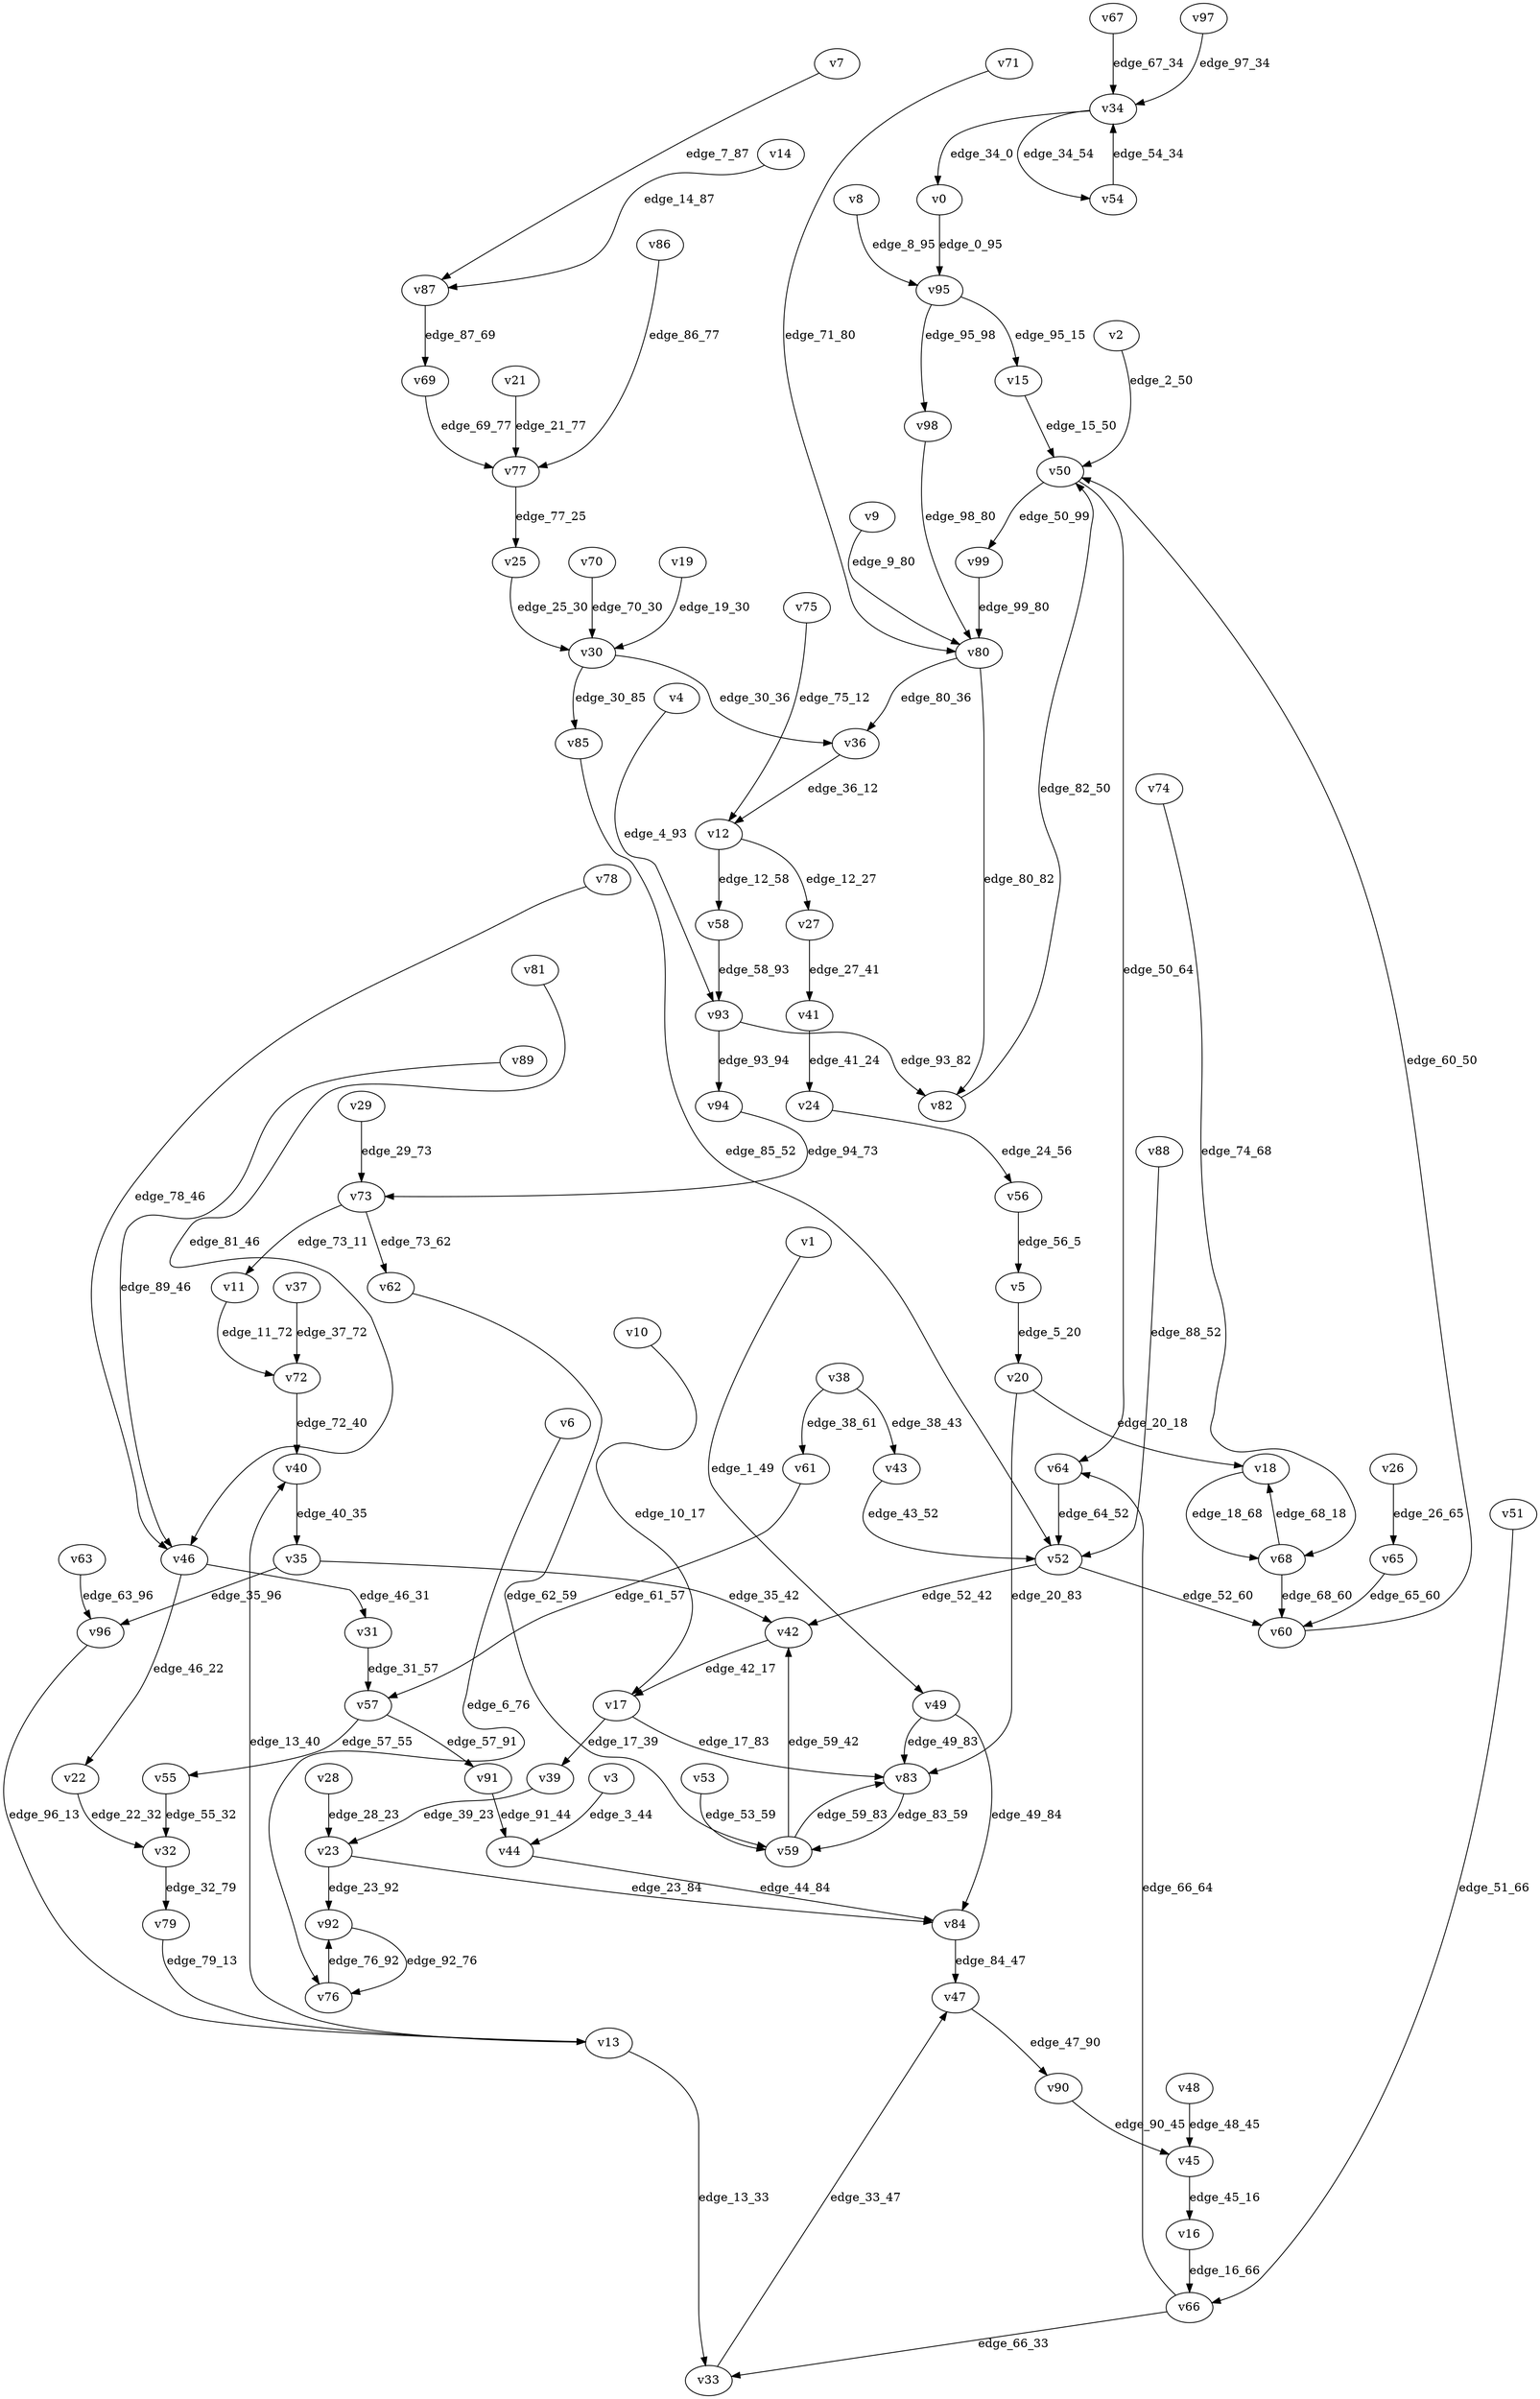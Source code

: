 digraph G {
    // Stochastic discounted game

    v0 [name="v0", player=0];
    v1 [name="v1", player=0];
    v2 [name="v2", player=0];
    v3 [name="v3", player=1];
    v4 [name="v4", player=0];
    v5 [name="v5", player=0];
    v6 [name="v6", player=1];
    v7 [name="v7", player=0];
    v8 [name="v8", player=1];
    v9 [name="v9", player=1];
    v10 [name="v10", player=0];
    v11 [name="v11", player=0];
    v12 [name="v12", player=-1];
    v13 [name="v13", player=-1];
    v14 [name="v14", player=1];
    v15 [name="v15", player=1];
    v16 [name="v16", player=1];
    v17 [name="v17", player=-1];
    v18 [name="v18", player=0];
    v19 [name="v19", player=1];
    v20 [name="v20", player=-1];
    v21 [name="v21", player=1];
    v22 [name="v22", player=1];
    v23 [name="v23", player=-1];
    v24 [name="v24", player=0];
    v25 [name="v25", player=1];
    v26 [name="v26", player=0];
    v27 [name="v27", player=1];
    v28 [name="v28", player=0];
    v29 [name="v29", player=1];
    v30 [name="v30", player=-1];
    v31 [name="v31", player=1];
    v32 [name="v32", player=-1];
    v33 [name="v33", player=0];
    v34 [name="v34", player=-1];
    v35 [name="v35", player=-1];
    v36 [name="v36", player=1];
    v37 [name="v37", player=1];
    v38 [name="v38", player=-1];
    v39 [name="v39", player=1];
    v40 [name="v40", player=0];
    v41 [name="v41", player=-1];
    v42 [name="v42", player=0];
    v43 [name="v43", player=0];
    v44 [name="v44", player=-1];
    v45 [name="v45", player=-1];
    v46 [name="v46", player=-1];
    v47 [name="v47", player=-1];
    v48 [name="v48", player=0];
    v49 [name="v49", player=-1];
    v50 [name="v50", player=-1];
    v51 [name="v51", player=0];
    v52 [name="v52", player=-1];
    v53 [name="v53", player=0];
    v54 [name="v54", player=0];
    v55 [name="v55", player=1];
    v56 [name="v56", player=-1];
    v57 [name="v57", player=-1];
    v58 [name="v58", player=0];
    v59 [name="v59", player=-1];
    v60 [name="v60", player=1];
    v61 [name="v61", player=0];
    v62 [name="v62", player=0];
    v63 [name="v63", player=-1];
    v64 [name="v64", player=1];
    v65 [name="v65", player=-1];
    v66 [name="v66", player=-1];
    v67 [name="v67", player=1];
    v68 [name="v68", player=-1];
    v69 [name="v69", player=0];
    v70 [name="v70", player=1];
    v71 [name="v71", player=0];
    v72 [name="v72", player=-1];
    v73 [name="v73", player=-1];
    v74 [name="v74", player=1];
    v75 [name="v75", player=1];
    v76 [name="v76", player=-1];
    v77 [name="v77", player=-1];
    v78 [name="v78", player=0];
    v79 [name="v79", player=1];
    v80 [name="v80", player=-1];
    v81 [name="v81", player=1];
    v82 [name="v82", player=0];
    v83 [name="v83", player=1];
    v84 [name="v84", player=1];
    v85 [name="v85", player=0];
    v86 [name="v86", player=0];
    v87 [name="v87", player=-1];
    v88 [name="v88", player=1];
    v89 [name="v89", player=1];
    v90 [name="v90", player=0];
    v91 [name="v91", player=1];
    v92 [name="v92", player=1];
    v93 [name="v93", player=-1];
    v94 [name="v94", player=1];
    v95 [name="v95", player=-1];
    v96 [name="v96", player=1];
    v97 [name="v97", player=0];
    v98 [name="v98", player=0];
    v99 [name="v99", player=0];

    v0 -> v95 [label="edge_0_95", weight=5.576213, discount=0.611153];
    v1 -> v49 [label="edge_1_49", weight=-0.714118, discount=0.486688];
    v2 -> v50 [label="edge_2_50", weight=-3.104474, discount=0.159316];
    v3 -> v44 [label="edge_3_44", weight=2.465236, discount=0.362675];
    v4 -> v93 [label="edge_4_93", weight=-3.030305, discount=0.520935];
    v5 -> v20 [label="edge_5_20", weight=1.733980, discount=0.590478];
    v6 -> v76 [label="edge_6_76", weight=-2.300180, discount=0.861819];
    v7 -> v87 [label="edge_7_87", weight=-1.156249, discount=0.155038];
    v8 -> v95 [label="edge_8_95", weight=3.536331, discount=0.119064];
    v9 -> v80 [label="edge_9_80", weight=-4.152076, discount=0.694783];
    v10 -> v17 [label="edge_10_17", weight=-4.132313, discount=0.497067];
    v11 -> v72 [label="edge_11_72", weight=0.025716, discount=0.288441];
    v12 -> v58 [label="edge_12_58", probability=0.459325];
    v12 -> v27 [label="edge_12_27", probability=0.540675];
    v13 -> v40 [label="edge_13_40", probability=0.529376];
    v13 -> v33 [label="edge_13_33", probability=0.470624];
    v14 -> v87 [label="edge_14_87", weight=-3.070390, discount=0.517322];
    v15 -> v50 [label="edge_15_50", weight=-2.928599, discount=0.240909];
    v16 -> v66 [label="edge_16_66", weight=8.601770, discount=0.688818];
    v17 -> v39 [label="edge_17_39", probability=0.652290];
    v17 -> v83 [label="edge_17_83", probability=0.347710];
    v18 -> v68 [label="edge_18_68", weight=-3.268469, discount=0.633766];
    v19 -> v30 [label="edge_19_30", weight=4.897602, discount=0.510285];
    v20 -> v83 [label="edge_20_83", probability=0.349619];
    v20 -> v18 [label="edge_20_18", probability=0.650381];
    v21 -> v77 [label="edge_21_77", weight=6.177815, discount=0.668423];
    v22 -> v32 [label="edge_22_32", weight=6.461065, discount=0.813585];
    v23 -> v92 [label="edge_23_92", probability=0.482328];
    v23 -> v84 [label="edge_23_84", probability=0.517672];
    v24 -> v56 [label="edge_24_56", weight=0.522682, discount=0.785347];
    v25 -> v30 [label="edge_25_30", weight=0.867599, discount=0.189172];
    v26 -> v65 [label="edge_26_65", weight=5.174628, discount=0.259516];
    v27 -> v41 [label="edge_27_41", weight=-8.634659, discount=0.276592];
    v28 -> v23 [label="edge_28_23", weight=3.883125, discount=0.290271];
    v29 -> v73 [label="edge_29_73", weight=2.264255, discount=0.490453];
    v30 -> v85 [label="edge_30_85", probability=0.336267];
    v30 -> v36 [label="edge_30_36", probability=0.663733];
    v31 -> v57 [label="edge_31_57", weight=2.098499, discount=0.874137];
    v32 -> v79 [label="edge_32_79", probability=1.000000];
    v33 -> v47 [label="edge_33_47", weight=-9.880121, discount=0.465852];
    v34 -> v54 [label="edge_34_54", probability=0.446187];
    v34 -> v0 [label="edge_34_0", probability=0.553813];
    v35 -> v42 [label="edge_35_42", probability=0.539609];
    v35 -> v96 [label="edge_35_96", probability=0.460391];
    v36 -> v12 [label="edge_36_12", weight=0.339002, discount=0.873680];
    v37 -> v72 [label="edge_37_72", weight=7.251165, discount=0.471142];
    v38 -> v61 [label="edge_38_61", probability=0.548876];
    v38 -> v43 [label="edge_38_43", probability=0.451124];
    v39 -> v23 [label="edge_39_23", weight=-4.151993, discount=0.744319];
    v40 -> v35 [label="edge_40_35", weight=9.562610, discount=0.608723];
    v41 -> v24 [label="edge_41_24", probability=1.000000];
    v42 -> v17 [label="edge_42_17", weight=-4.078182, discount=0.285320];
    v43 -> v52 [label="edge_43_52", weight=-2.746897, discount=0.856841];
    v44 -> v84 [label="edge_44_84", probability=1.000000];
    v45 -> v16 [label="edge_45_16", probability=1.000000];
    v46 -> v22 [label="edge_46_22", probability=0.362307];
    v46 -> v31 [label="edge_46_31", probability=0.637693];
    v47 -> v90 [label="edge_47_90", probability=1.000000];
    v48 -> v45 [label="edge_48_45", weight=4.737984, discount=0.890859];
    v49 -> v83 [label="edge_49_83", probability=0.625390];
    v49 -> v84 [label="edge_49_84", probability=0.374610];
    v50 -> v64 [label="edge_50_64", probability=0.429551];
    v50 -> v99 [label="edge_50_99", probability=0.570449];
    v51 -> v66 [label="edge_51_66", weight=-4.561519, discount=0.545935];
    v52 -> v42 [label="edge_52_42", probability=0.309022];
    v52 -> v60 [label="edge_52_60", probability=0.690978];
    v53 -> v59 [label="edge_53_59", weight=5.649217, discount=0.127573];
    v54 -> v34 [label="edge_54_34", weight=8.875407, discount=0.815700];
    v55 -> v32 [label="edge_55_32", weight=9.903256, discount=0.284077];
    v56 -> v5 [label="edge_56_5", probability=1.000000];
    v57 -> v55 [label="edge_57_55", probability=0.338590];
    v57 -> v91 [label="edge_57_91", probability=0.661410];
    v58 -> v93 [label="edge_58_93", weight=2.436640, discount=0.762324];
    v59 -> v83 [label="edge_59_83", probability=0.326012];
    v59 -> v42 [label="edge_59_42", probability=0.673988];
    v60 -> v50 [label="edge_60_50", weight=-1.942883, discount=0.527647];
    v61 -> v57 [label="edge_61_57", weight=-3.713408, discount=0.477453];
    v62 -> v59 [label="edge_62_59", weight=-3.623925, discount=0.395196];
    v63 -> v96 [label="edge_63_96", probability=1.000000];
    v64 -> v52 [label="edge_64_52", weight=3.359159, discount=0.141186];
    v65 -> v60 [label="edge_65_60", probability=1.000000];
    v66 -> v33 [label="edge_66_33", probability=0.690882];
    v66 -> v64 [label="edge_66_64", probability=0.309118];
    v67 -> v34 [label="edge_67_34", weight=7.704158, discount=0.104608];
    v68 -> v60 [label="edge_68_60", probability=0.431394];
    v68 -> v18 [label="edge_68_18", probability=0.568606];
    v69 -> v77 [label="edge_69_77", weight=4.635986, discount=0.810803];
    v70 -> v30 [label="edge_70_30", weight=5.239907, discount=0.227426];
    v71 -> v80 [label="edge_71_80", weight=-8.058060, discount=0.898475];
    v72 -> v40 [label="edge_72_40", probability=1.000000];
    v73 -> v62 [label="edge_73_62", probability=0.347137];
    v73 -> v11 [label="edge_73_11", probability=0.652863];
    v74 -> v68 [label="edge_74_68", weight=-3.158927, discount=0.253058];
    v75 -> v12 [label="edge_75_12", weight=-7.439203, discount=0.369771];
    v76 -> v92 [label="edge_76_92", probability=1.000000];
    v77 -> v25 [label="edge_77_25", probability=1.000000];
    v78 -> v46 [label="edge_78_46", weight=-0.700819, discount=0.877013];
    v79 -> v13 [label="edge_79_13", weight=-3.985543, discount=0.286415];
    v80 -> v82 [label="edge_80_82", probability=0.368931];
    v80 -> v36 [label="edge_80_36", probability=0.631069];
    v81 -> v46 [label="edge_81_46", weight=-3.462449, discount=0.546778];
    v82 -> v50 [label="edge_82_50", weight=-7.381014, discount=0.196660];
    v83 -> v59 [label="edge_83_59", weight=4.225613, discount=0.261802];
    v84 -> v47 [label="edge_84_47", weight=7.731788, discount=0.829380];
    v85 -> v52 [label="edge_85_52", weight=-7.713712, discount=0.778126];
    v86 -> v77 [label="edge_86_77", weight=-4.274595, discount=0.445209];
    v87 -> v69 [label="edge_87_69", probability=1.000000];
    v88 -> v52 [label="edge_88_52", weight=-2.101438, discount=0.563921];
    v89 -> v46 [label="edge_89_46", weight=-6.419177, discount=0.465617];
    v90 -> v45 [label="edge_90_45", weight=2.318269, discount=0.466875];
    v91 -> v44 [label="edge_91_44", weight=5.380229, discount=0.410144];
    v92 -> v76 [label="edge_92_76", weight=-5.734419, discount=0.189047];
    v93 -> v94 [label="edge_93_94", probability=0.600073];
    v93 -> v82 [label="edge_93_82", probability=0.399927];
    v94 -> v73 [label="edge_94_73", weight=-5.821214, discount=0.883824];
    v95 -> v15 [label="edge_95_15", probability=0.311920];
    v95 -> v98 [label="edge_95_98", probability=0.688080];
    v96 -> v13 [label="edge_96_13", weight=-8.240860, discount=0.884061];
    v97 -> v34 [label="edge_97_34", weight=2.090640, discount=0.801233];
    v98 -> v80 [label="edge_98_80", weight=1.762975, discount=0.194993];
    v99 -> v80 [label="edge_99_80", weight=4.529575, discount=0.845376];
}